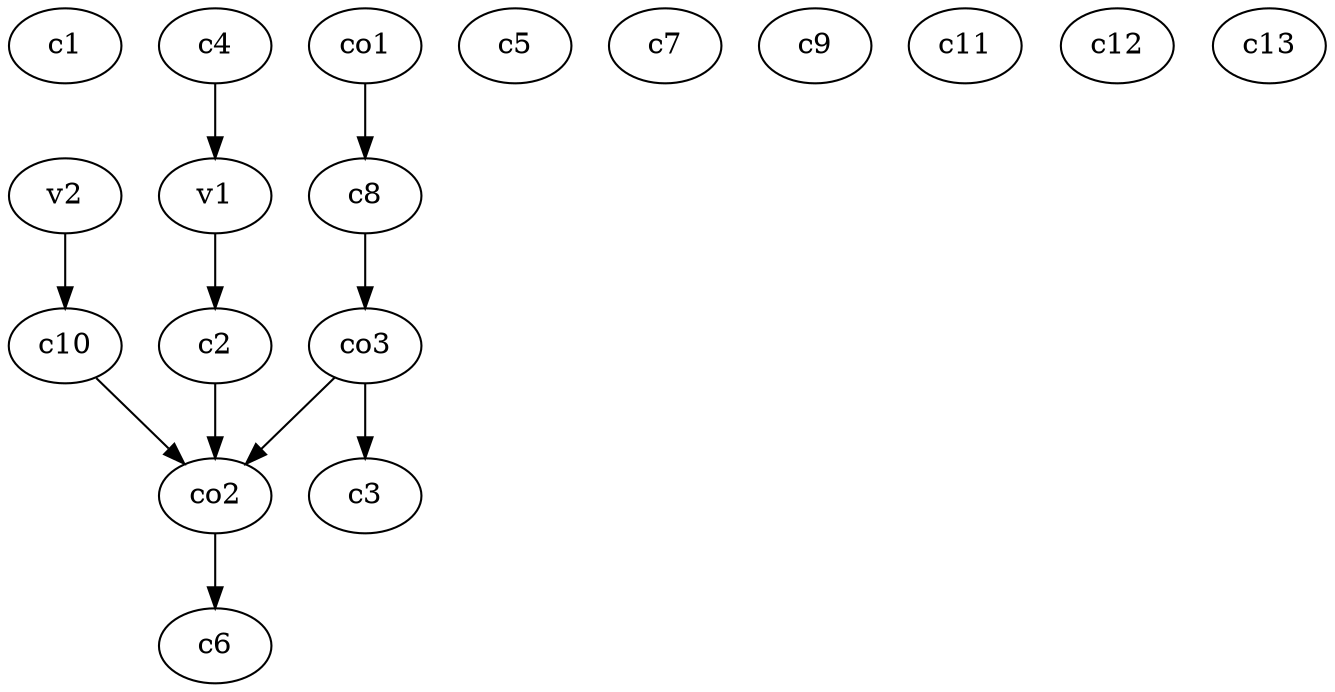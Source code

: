 strict digraph  {
c1;
c2;
c3;
c4;
c5;
c6;
c7;
c8;
c9;
c10;
c11;
c12;
c13;
v1;
v2;
co1;
co2;
co3;
c2 -> co2  [weight=1];
c4 -> v1  [weight=1];
c8 -> co3  [weight=1];
c10 -> co2  [weight=1];
v1 -> c2  [weight=1];
v2 -> c10  [weight=1];
co1 -> c8  [weight=1];
co2 -> c6  [weight=1];
co3 -> c3  [weight=1];
co3 -> co2  [weight=1];
}
